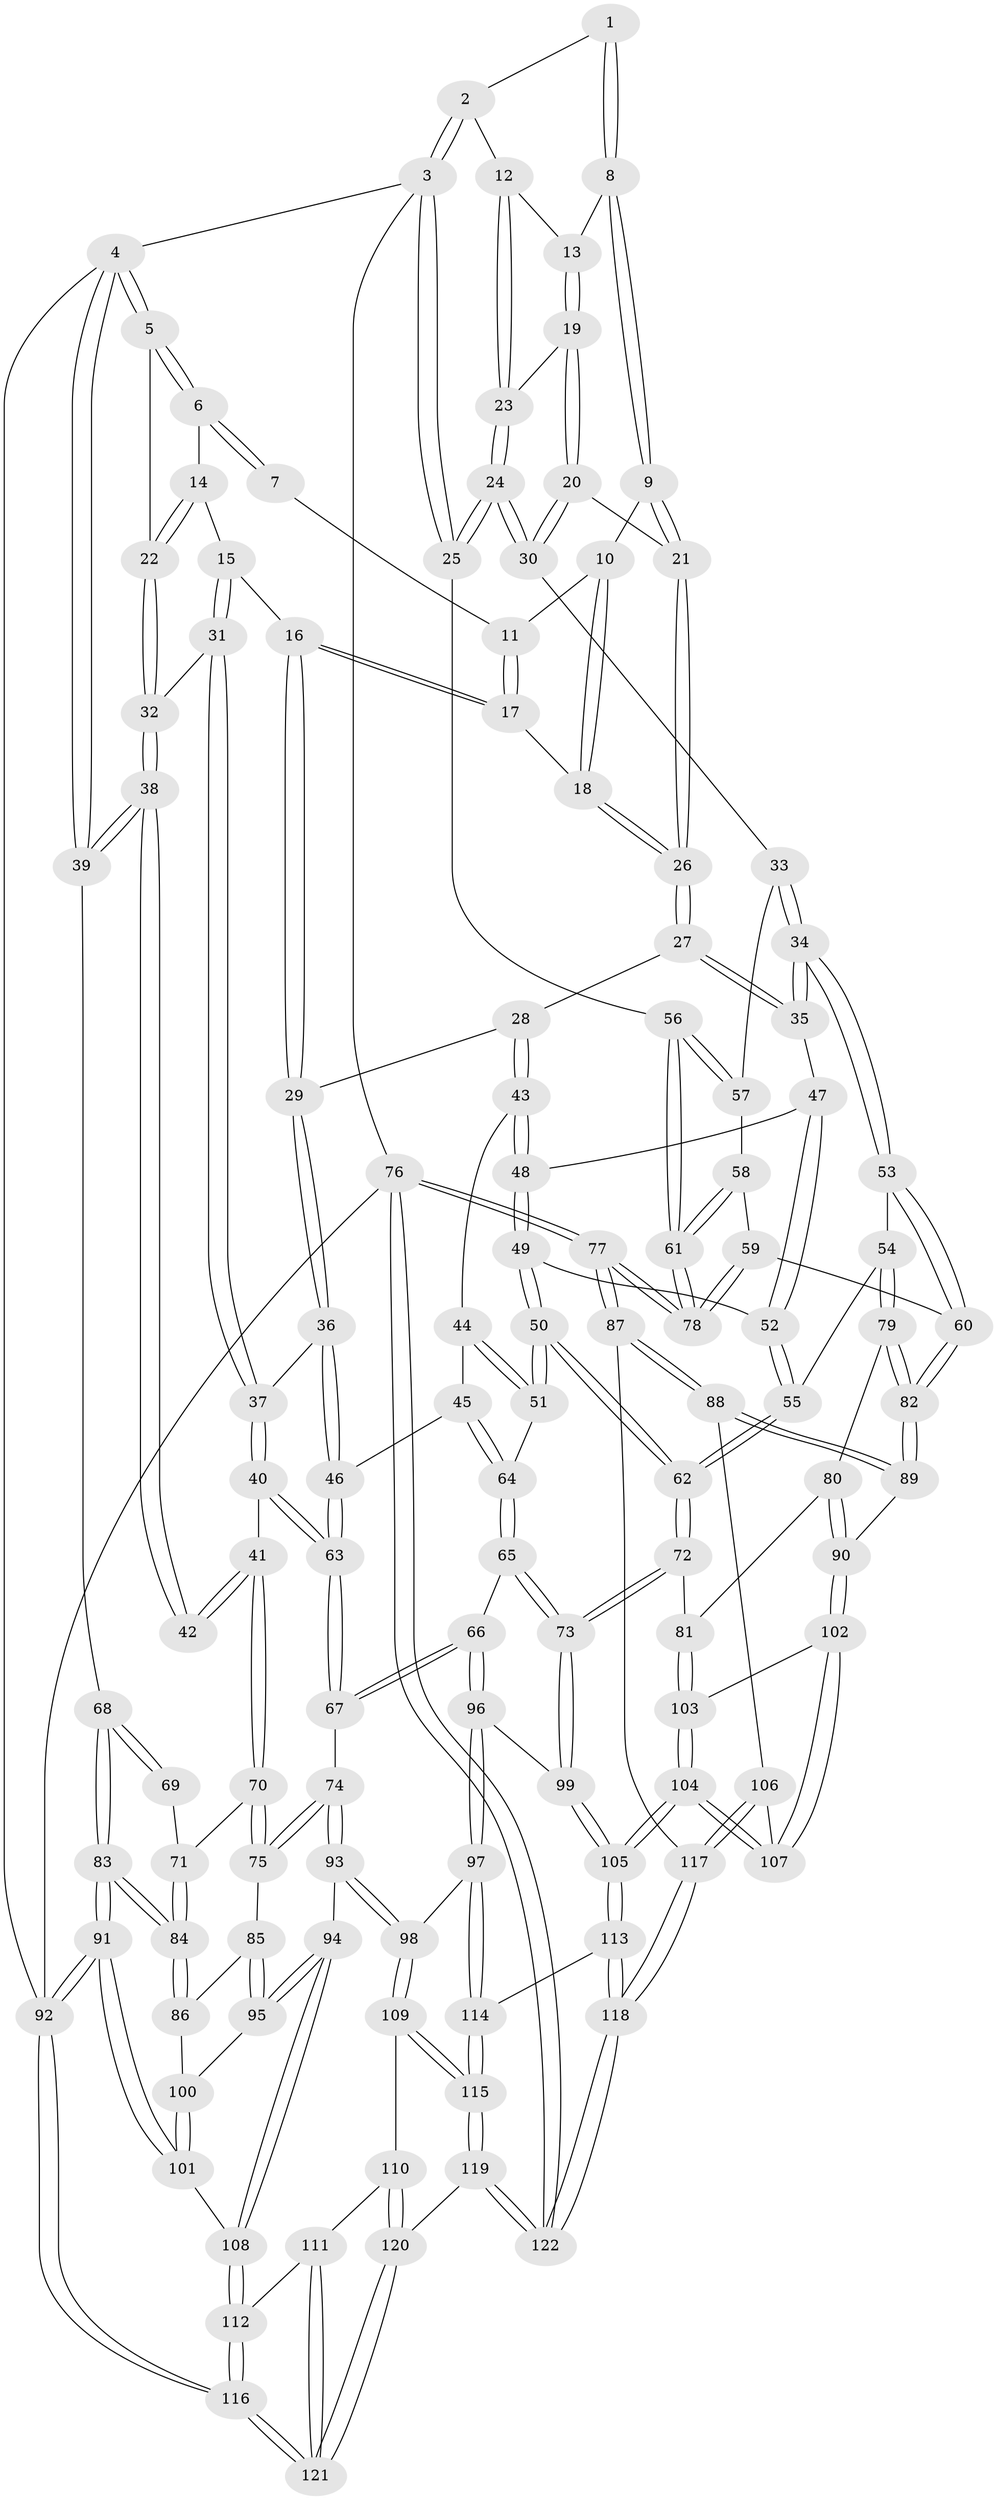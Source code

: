 // Generated by graph-tools (version 1.1) at 2025/16/03/09/25 04:16:53]
// undirected, 122 vertices, 302 edges
graph export_dot {
graph [start="1"]
  node [color=gray90,style=filled];
  1 [pos="+0.764091849134704+0"];
  2 [pos="+0.8557043172941984+0"];
  3 [pos="+1+0"];
  4 [pos="+0+0"];
  5 [pos="+0+0"];
  6 [pos="+0.3246572380802324+0"];
  7 [pos="+0.6151297456853568+0"];
  8 [pos="+0.776947085672809+0"];
  9 [pos="+0.7401853295524755+0.08086038261458238"];
  10 [pos="+0.6525344308563275+0.03156714031974973"];
  11 [pos="+0.6044764996438013+0"];
  12 [pos="+0.9408970974245859+0.037523660575830245"];
  13 [pos="+0.8429257020754346+0.02766776531142574"];
  14 [pos="+0.32730556302488373+0"];
  15 [pos="+0.3826348725180502+0.1043771762919448"];
  16 [pos="+0.43610007515806987+0.14122378092691448"];
  17 [pos="+0.5577362769652086+0.07909546391098209"];
  18 [pos="+0.6423440941669465+0.12255875896479913"];
  19 [pos="+0.8780443015726587+0.11945990331661097"];
  20 [pos="+0.8132012557577137+0.16761407646917675"];
  21 [pos="+0.7310094539836786+0.1497095334650262"];
  22 [pos="+0.13838601548951074+0.15760214232868106"];
  23 [pos="+0.9723997589615647+0.10627373712912196"];
  24 [pos="+1+0.1857130700389081"];
  25 [pos="+1+0.19587699431635092"];
  26 [pos="+0.6978423957601567+0.16741431180803357"];
  27 [pos="+0.6756700464260316+0.2133022206455337"];
  28 [pos="+0.5539696162296837+0.26147603078858617"];
  29 [pos="+0.436350813259203+0.1419068224563489"];
  30 [pos="+0.8683000114520748+0.2707478107927933"];
  31 [pos="+0.2236748718741988+0.19837945876456514"];
  32 [pos="+0.1426721126665874+0.17934132284561147"];
  33 [pos="+0.8454134625832571+0.33281177212830804"];
  34 [pos="+0.7812841479956384+0.37324715767145705"];
  35 [pos="+0.7289012194677419+0.33707622479918786"];
  36 [pos="+0.3711584201842484+0.3504233065860632"];
  37 [pos="+0.266779110815842+0.2953840180218821"];
  38 [pos="+0.04303510606296677+0.26095840505482354"];
  39 [pos="+0+0.3061425347316473"];
  40 [pos="+0.17827459808267845+0.4154610490446819"];
  41 [pos="+0.172648882230403+0.4159791799225092"];
  42 [pos="+0.15846036042392125+0.4118033834101649"];
  43 [pos="+0.5435929141688715+0.31211010422468755"];
  44 [pos="+0.5326563873596197+0.32270548914252606"];
  45 [pos="+0.39918310616634906+0.3741392521675037"];
  46 [pos="+0.38280275166482125+0.3710702373931642"];
  47 [pos="+0.6665342410284054+0.36117757983823023"];
  48 [pos="+0.6061202387488638+0.36237845377122335"];
  49 [pos="+0.6056454844312462+0.4019063795092316"];
  50 [pos="+0.5675380700520749+0.47445072550614237"];
  51 [pos="+0.538567710123837+0.453110144160844"];
  52 [pos="+0.6523272169435727+0.42926378691866873"];
  53 [pos="+0.776738800102774+0.44110890955657056"];
  54 [pos="+0.7049322999611308+0.49524024541196093"];
  55 [pos="+0.6785201893587168+0.4940614481776946"];
  56 [pos="+1+0.21529274435425494"];
  57 [pos="+0.9238027473093108+0.37871134920402844"];
  58 [pos="+0.9293627117173603+0.40059080660286084"];
  59 [pos="+0.9294272084173252+0.5258804695079712"];
  60 [pos="+0.8874401713986027+0.5356588396064106"];
  61 [pos="+1+0.4707096033310732"];
  62 [pos="+0.592112014895835+0.5190694567503472"];
  63 [pos="+0.30624237965422185+0.4896395961090817"];
  64 [pos="+0.46686597391077816+0.45227839408226006"];
  65 [pos="+0.4614932522184317+0.47598783108617676"];
  66 [pos="+0.3448619555096021+0.5833369767394198"];
  67 [pos="+0.3160380674884621+0.5617715487845729"];
  68 [pos="+0+0.39401047400361544"];
  69 [pos="+0.13317829626924949+0.4289373035138664"];
  70 [pos="+0.1549307616100348+0.5648232060792368"];
  71 [pos="+0.03205695982409211+0.5288885288117593"];
  72 [pos="+0.5384832763870951+0.6340979563259075"];
  73 [pos="+0.5349353228720669+0.6354458242653226"];
  74 [pos="+0.21000988001579557+0.6040951852772332"];
  75 [pos="+0.18174696334084922+0.5938351856889743"];
  76 [pos="+1+1"];
  77 [pos="+1+0.7977334891070635"];
  78 [pos="+1+0.583850223174792"];
  79 [pos="+0.7146633780631806+0.5338923900360317"];
  80 [pos="+0.7134071396635442+0.6020440943838401"];
  81 [pos="+0.5666417595468549+0.6443021487962937"];
  82 [pos="+0.8475927209232899+0.6053676054513091"];
  83 [pos="+0+0.5557760403520506"];
  84 [pos="+0+0.5633101241160394"];
  85 [pos="+0.1071363663614367+0.6431113374326427"];
  86 [pos="+0+0.627656678191392"];
  87 [pos="+0.9989388431965509+0.7917237977226581"];
  88 [pos="+0.956418282641168+0.7708338622564344"];
  89 [pos="+0.82212044320941+0.6793574239772147"];
  90 [pos="+0.7943518043612945+0.687164558235276"];
  91 [pos="+0+0.8738402876080309"];
  92 [pos="+0+1"];
  93 [pos="+0.19604536349839397+0.7436840707558647"];
  94 [pos="+0.14194327819241095+0.7629287335286677"];
  95 [pos="+0.12817451533634516+0.7465885211393196"];
  96 [pos="+0.4355470590190435+0.6894677242660314"];
  97 [pos="+0.393939624481375+0.7352610959309241"];
  98 [pos="+0.304922450215873+0.7895809866530064"];
  99 [pos="+0.4465892941169729+0.6892585257551628"];
  100 [pos="+0.05339530934570559+0.7037138660159065"];
  101 [pos="+0.0020122180451493353+0.813953207540344"];
  102 [pos="+0.7306850031224267+0.7453868522473079"];
  103 [pos="+0.6510297049463406+0.71049565775257"];
  104 [pos="+0.5660735559692461+0.8495597131409119"];
  105 [pos="+0.5600264563681012+0.8521495398835215"];
  106 [pos="+0.7407994671688217+0.8465162268914671"];
  107 [pos="+0.7240381183174309+0.8148314387045443"];
  108 [pos="+0.11083398982694623+0.8136565442511976"];
  109 [pos="+0.29163256920812836+0.8565357688041739"];
  110 [pos="+0.1914568324815727+0.9059046940430487"];
  111 [pos="+0.18855870936556393+0.9060032956265254"];
  112 [pos="+0.12954045381894064+0.8758110510791554"];
  113 [pos="+0.5597407543507339+0.8540369809794632"];
  114 [pos="+0.4547575468737223+1"];
  115 [pos="+0.42262199132084405+1"];
  116 [pos="+0+1"];
  117 [pos="+0.7777484347143719+0.9724969583883508"];
  118 [pos="+0.762976058091858+1"];
  119 [pos="+0.42177394154807135+1"];
  120 [pos="+0.3935532747914038+1"];
  121 [pos="+0.04776285614527121+1"];
  122 [pos="+0.7643405692431835+1"];
  1 -- 2;
  1 -- 8;
  1 -- 8;
  2 -- 3;
  2 -- 3;
  2 -- 12;
  3 -- 4;
  3 -- 25;
  3 -- 25;
  3 -- 76;
  4 -- 5;
  4 -- 5;
  4 -- 39;
  4 -- 39;
  4 -- 92;
  5 -- 6;
  5 -- 6;
  5 -- 22;
  6 -- 7;
  6 -- 7;
  6 -- 14;
  7 -- 11;
  8 -- 9;
  8 -- 9;
  8 -- 13;
  9 -- 10;
  9 -- 21;
  9 -- 21;
  10 -- 11;
  10 -- 18;
  10 -- 18;
  11 -- 17;
  11 -- 17;
  12 -- 13;
  12 -- 23;
  12 -- 23;
  13 -- 19;
  13 -- 19;
  14 -- 15;
  14 -- 22;
  14 -- 22;
  15 -- 16;
  15 -- 31;
  15 -- 31;
  16 -- 17;
  16 -- 17;
  16 -- 29;
  16 -- 29;
  17 -- 18;
  18 -- 26;
  18 -- 26;
  19 -- 20;
  19 -- 20;
  19 -- 23;
  20 -- 21;
  20 -- 30;
  20 -- 30;
  21 -- 26;
  21 -- 26;
  22 -- 32;
  22 -- 32;
  23 -- 24;
  23 -- 24;
  24 -- 25;
  24 -- 25;
  24 -- 30;
  24 -- 30;
  25 -- 56;
  26 -- 27;
  26 -- 27;
  27 -- 28;
  27 -- 35;
  27 -- 35;
  28 -- 29;
  28 -- 43;
  28 -- 43;
  29 -- 36;
  29 -- 36;
  30 -- 33;
  31 -- 32;
  31 -- 37;
  31 -- 37;
  32 -- 38;
  32 -- 38;
  33 -- 34;
  33 -- 34;
  33 -- 57;
  34 -- 35;
  34 -- 35;
  34 -- 53;
  34 -- 53;
  35 -- 47;
  36 -- 37;
  36 -- 46;
  36 -- 46;
  37 -- 40;
  37 -- 40;
  38 -- 39;
  38 -- 39;
  38 -- 42;
  38 -- 42;
  39 -- 68;
  40 -- 41;
  40 -- 63;
  40 -- 63;
  41 -- 42;
  41 -- 42;
  41 -- 70;
  41 -- 70;
  43 -- 44;
  43 -- 48;
  43 -- 48;
  44 -- 45;
  44 -- 51;
  44 -- 51;
  45 -- 46;
  45 -- 64;
  45 -- 64;
  46 -- 63;
  46 -- 63;
  47 -- 48;
  47 -- 52;
  47 -- 52;
  48 -- 49;
  48 -- 49;
  49 -- 50;
  49 -- 50;
  49 -- 52;
  50 -- 51;
  50 -- 51;
  50 -- 62;
  50 -- 62;
  51 -- 64;
  52 -- 55;
  52 -- 55;
  53 -- 54;
  53 -- 60;
  53 -- 60;
  54 -- 55;
  54 -- 79;
  54 -- 79;
  55 -- 62;
  55 -- 62;
  56 -- 57;
  56 -- 57;
  56 -- 61;
  56 -- 61;
  57 -- 58;
  58 -- 59;
  58 -- 61;
  58 -- 61;
  59 -- 60;
  59 -- 78;
  59 -- 78;
  60 -- 82;
  60 -- 82;
  61 -- 78;
  61 -- 78;
  62 -- 72;
  62 -- 72;
  63 -- 67;
  63 -- 67;
  64 -- 65;
  64 -- 65;
  65 -- 66;
  65 -- 73;
  65 -- 73;
  66 -- 67;
  66 -- 67;
  66 -- 96;
  66 -- 96;
  67 -- 74;
  68 -- 69;
  68 -- 69;
  68 -- 83;
  68 -- 83;
  69 -- 71;
  70 -- 71;
  70 -- 75;
  70 -- 75;
  71 -- 84;
  71 -- 84;
  72 -- 73;
  72 -- 73;
  72 -- 81;
  73 -- 99;
  73 -- 99;
  74 -- 75;
  74 -- 75;
  74 -- 93;
  74 -- 93;
  75 -- 85;
  76 -- 77;
  76 -- 77;
  76 -- 122;
  76 -- 122;
  76 -- 92;
  77 -- 78;
  77 -- 78;
  77 -- 87;
  77 -- 87;
  79 -- 80;
  79 -- 82;
  79 -- 82;
  80 -- 81;
  80 -- 90;
  80 -- 90;
  81 -- 103;
  81 -- 103;
  82 -- 89;
  82 -- 89;
  83 -- 84;
  83 -- 84;
  83 -- 91;
  83 -- 91;
  84 -- 86;
  84 -- 86;
  85 -- 86;
  85 -- 95;
  85 -- 95;
  86 -- 100;
  87 -- 88;
  87 -- 88;
  87 -- 117;
  88 -- 89;
  88 -- 89;
  88 -- 106;
  89 -- 90;
  90 -- 102;
  90 -- 102;
  91 -- 92;
  91 -- 92;
  91 -- 101;
  91 -- 101;
  92 -- 116;
  92 -- 116;
  93 -- 94;
  93 -- 98;
  93 -- 98;
  94 -- 95;
  94 -- 95;
  94 -- 108;
  94 -- 108;
  95 -- 100;
  96 -- 97;
  96 -- 97;
  96 -- 99;
  97 -- 98;
  97 -- 114;
  97 -- 114;
  98 -- 109;
  98 -- 109;
  99 -- 105;
  99 -- 105;
  100 -- 101;
  100 -- 101;
  101 -- 108;
  102 -- 103;
  102 -- 107;
  102 -- 107;
  103 -- 104;
  103 -- 104;
  104 -- 105;
  104 -- 105;
  104 -- 107;
  104 -- 107;
  105 -- 113;
  105 -- 113;
  106 -- 107;
  106 -- 117;
  106 -- 117;
  108 -- 112;
  108 -- 112;
  109 -- 110;
  109 -- 115;
  109 -- 115;
  110 -- 111;
  110 -- 120;
  110 -- 120;
  111 -- 112;
  111 -- 121;
  111 -- 121;
  112 -- 116;
  112 -- 116;
  113 -- 114;
  113 -- 118;
  113 -- 118;
  114 -- 115;
  114 -- 115;
  115 -- 119;
  115 -- 119;
  116 -- 121;
  116 -- 121;
  117 -- 118;
  117 -- 118;
  118 -- 122;
  118 -- 122;
  119 -- 120;
  119 -- 122;
  119 -- 122;
  120 -- 121;
  120 -- 121;
}
